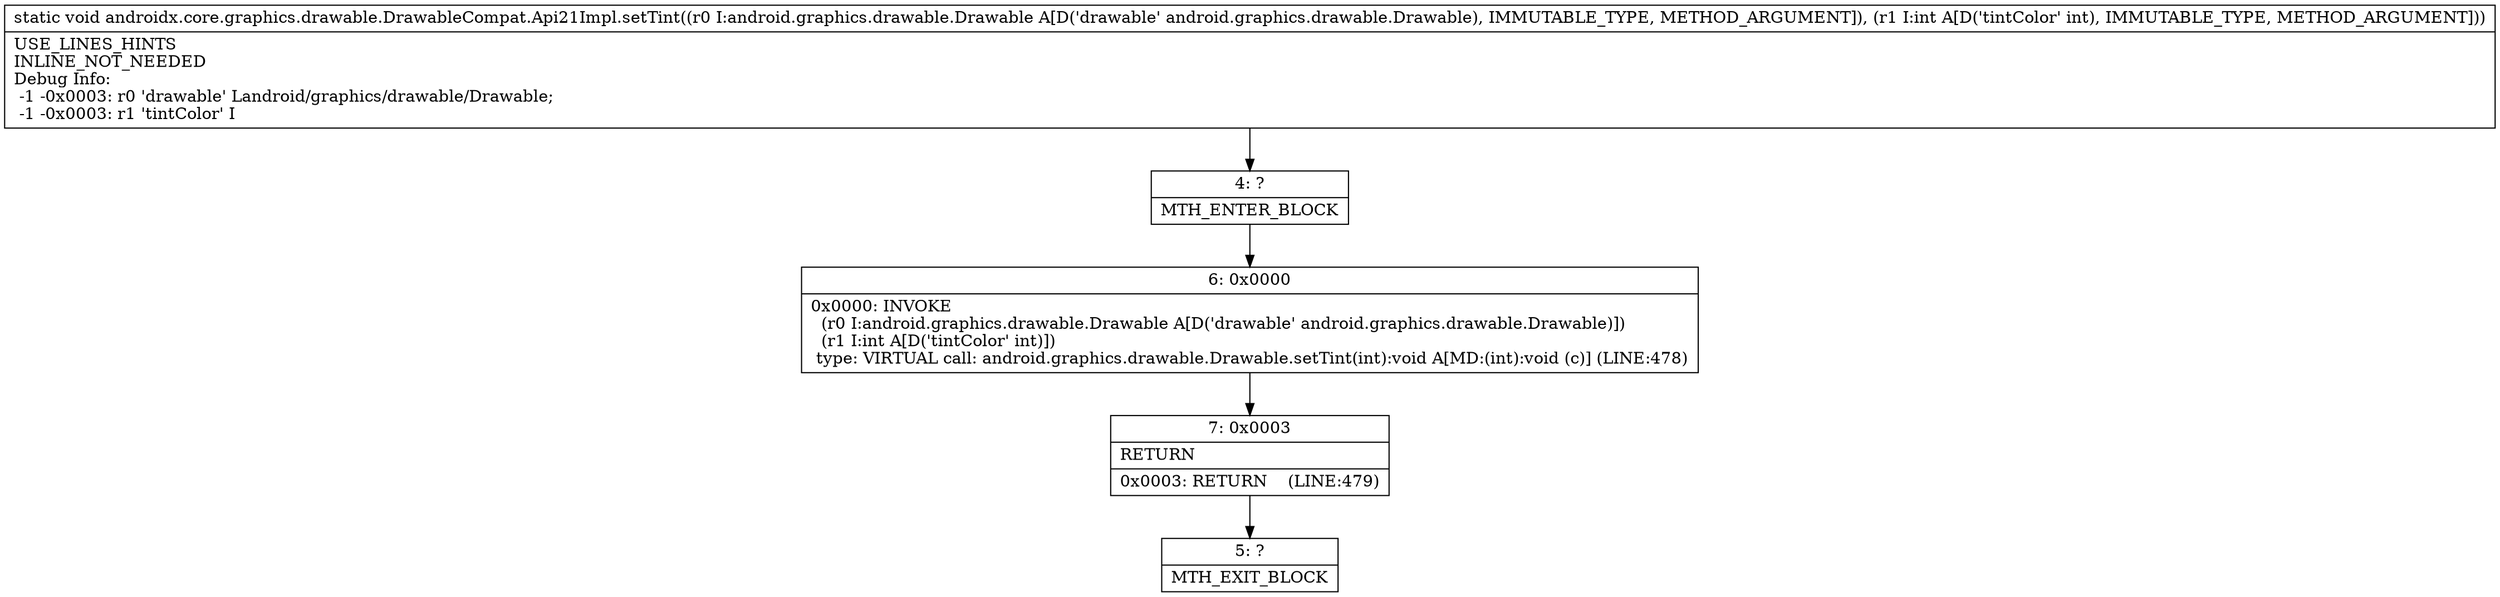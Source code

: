 digraph "CFG forandroidx.core.graphics.drawable.DrawableCompat.Api21Impl.setTint(Landroid\/graphics\/drawable\/Drawable;I)V" {
Node_4 [shape=record,label="{4\:\ ?|MTH_ENTER_BLOCK\l}"];
Node_6 [shape=record,label="{6\:\ 0x0000|0x0000: INVOKE  \l  (r0 I:android.graphics.drawable.Drawable A[D('drawable' android.graphics.drawable.Drawable)])\l  (r1 I:int A[D('tintColor' int)])\l type: VIRTUAL call: android.graphics.drawable.Drawable.setTint(int):void A[MD:(int):void (c)] (LINE:478)\l}"];
Node_7 [shape=record,label="{7\:\ 0x0003|RETURN\l|0x0003: RETURN    (LINE:479)\l}"];
Node_5 [shape=record,label="{5\:\ ?|MTH_EXIT_BLOCK\l}"];
MethodNode[shape=record,label="{static void androidx.core.graphics.drawable.DrawableCompat.Api21Impl.setTint((r0 I:android.graphics.drawable.Drawable A[D('drawable' android.graphics.drawable.Drawable), IMMUTABLE_TYPE, METHOD_ARGUMENT]), (r1 I:int A[D('tintColor' int), IMMUTABLE_TYPE, METHOD_ARGUMENT]))  | USE_LINES_HINTS\lINLINE_NOT_NEEDED\lDebug Info:\l  \-1 \-0x0003: r0 'drawable' Landroid\/graphics\/drawable\/Drawable;\l  \-1 \-0x0003: r1 'tintColor' I\l}"];
MethodNode -> Node_4;Node_4 -> Node_6;
Node_6 -> Node_7;
Node_7 -> Node_5;
}

